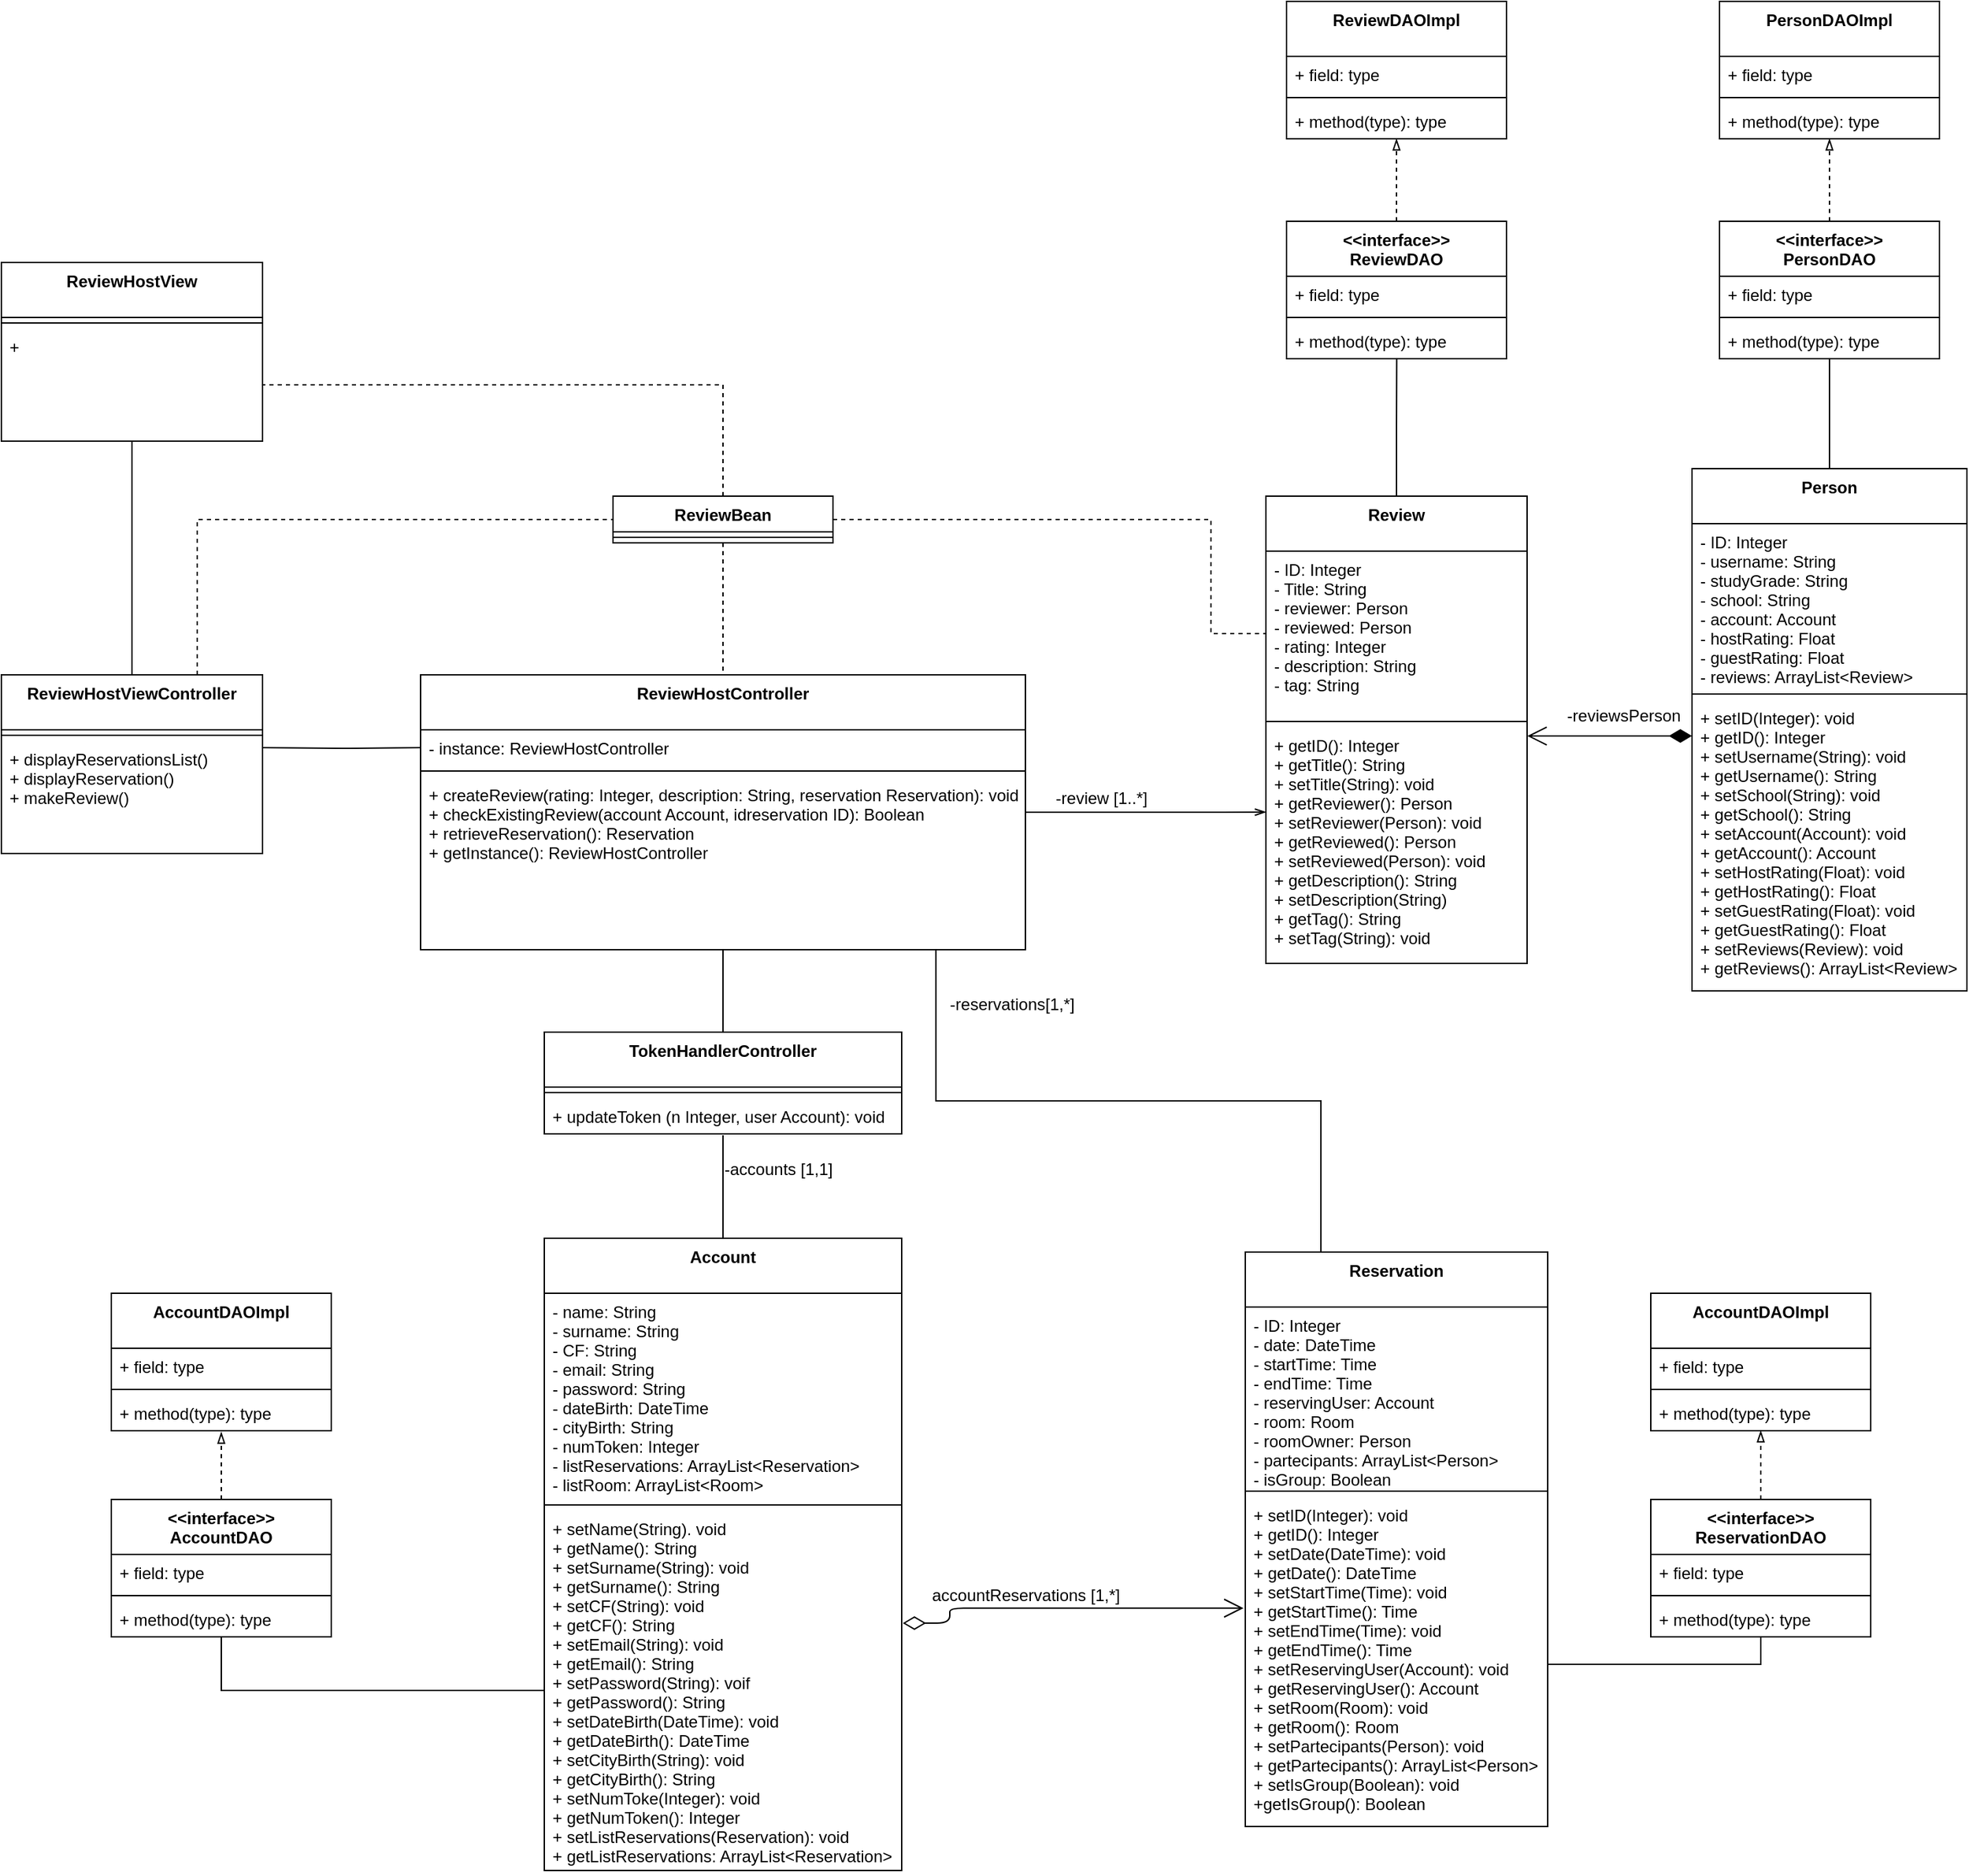 <mxfile version="14.1.3" type="github">
  <diagram id="w0jWqpOduRP_DTYvotxJ" name="Page-1">
    <mxGraphModel dx="1422" dy="1589" grid="1" gridSize="10" guides="1" tooltips="1" connect="1" arrows="1" fold="1" page="1" pageScale="1" pageWidth="1169" pageHeight="827" math="0" shadow="0">
      <root>
        <mxCell id="0" />
        <mxCell id="1" parent="0" />
        <mxCell id="_ANVthijb6fyCb5TBOQM-40" style="edgeStyle=orthogonalEdgeStyle;rounded=0;orthogonalLoop=1;jettySize=auto;html=1;entryX=0;entryY=0.36;entryDx=0;entryDy=0;entryPerimeter=0;endArrow=openThin;endFill=0;" parent="1" source="_ANVthijb6fyCb5TBOQM-1" target="_ANVthijb6fyCb5TBOQM-20" edge="1">
          <mxGeometry relative="1" as="geometry" />
        </mxCell>
        <mxCell id="_ANVthijb6fyCb5TBOQM-1" value="ReviewHostController" style="swimlane;fontStyle=1;align=center;verticalAlign=top;childLayout=stackLayout;horizontal=1;startSize=40;horizontalStack=0;resizeParent=1;resizeParentMax=0;resizeLast=0;collapsible=1;marginBottom=0;" parent="1" vertex="1">
          <mxGeometry x="755" y="-190" width="440" height="200" as="geometry">
            <mxRectangle x="490" y="250" width="160" height="40" as="alternateBounds" />
          </mxGeometry>
        </mxCell>
        <mxCell id="_ANVthijb6fyCb5TBOQM-2" value="- instance: ReviewHostController" style="text;strokeColor=none;fillColor=none;align=left;verticalAlign=top;spacingLeft=4;spacingRight=4;overflow=hidden;rotatable=0;points=[[0,0.5],[1,0.5]];portConstraint=eastwest;" parent="_ANVthijb6fyCb5TBOQM-1" vertex="1">
          <mxGeometry y="40" width="440" height="26" as="geometry" />
        </mxCell>
        <mxCell id="_ANVthijb6fyCb5TBOQM-3" value="" style="line;strokeWidth=1;fillColor=none;align=left;verticalAlign=middle;spacingTop=-1;spacingLeft=3;spacingRight=3;rotatable=0;labelPosition=right;points=[];portConstraint=eastwest;" parent="_ANVthijb6fyCb5TBOQM-1" vertex="1">
          <mxGeometry y="66" width="440" height="8" as="geometry" />
        </mxCell>
        <mxCell id="_ANVthijb6fyCb5TBOQM-4" value="+ createReview(rating: Integer, description: String, reservation Reservation): void&#xa;+ checkExistingReview(account Account, idreservation ID): Boolean&#xa;+ retrieveReservation(): Reservation&#xa;+ getInstance(): ReviewHostController" style="text;strokeColor=none;fillColor=none;align=left;verticalAlign=top;spacingLeft=4;spacingRight=4;overflow=hidden;rotatable=0;points=[[0,0.5],[1,0.5]];portConstraint=eastwest;" parent="_ANVthijb6fyCb5TBOQM-1" vertex="1">
          <mxGeometry y="74" width="440" height="126" as="geometry" />
        </mxCell>
        <mxCell id="s_rBKiH7ntkBGgYZegSy-26" style="edgeStyle=orthogonalEdgeStyle;rounded=0;orthogonalLoop=1;jettySize=auto;html=1;entryX=0;entryY=0.5;entryDx=0;entryDy=0;dashed=1;endArrow=none;endFill=0;exitX=0.75;exitY=0;exitDx=0;exitDy=0;" parent="1" source="_ANVthijb6fyCb5TBOQM-5" target="_ANVthijb6fyCb5TBOQM-21" edge="1">
          <mxGeometry relative="1" as="geometry" />
        </mxCell>
        <mxCell id="_ANVthijb6fyCb5TBOQM-5" value="ReviewHostViewController" style="swimlane;fontStyle=1;align=center;verticalAlign=top;childLayout=stackLayout;horizontal=1;startSize=40;horizontalStack=0;resizeParent=1;resizeParentMax=0;resizeLast=0;collapsible=1;marginBottom=0;" parent="1" vertex="1">
          <mxGeometry x="450" y="-190" width="190" height="130" as="geometry">
            <mxRectangle x="490" y="250" width="160" height="40" as="alternateBounds" />
          </mxGeometry>
        </mxCell>
        <mxCell id="_ANVthijb6fyCb5TBOQM-7" value="" style="line;strokeWidth=1;fillColor=none;align=left;verticalAlign=middle;spacingTop=-1;spacingLeft=3;spacingRight=3;rotatable=0;labelPosition=right;points=[];portConstraint=eastwest;" parent="_ANVthijb6fyCb5TBOQM-5" vertex="1">
          <mxGeometry y="40" width="190" height="8" as="geometry" />
        </mxCell>
        <mxCell id="_ANVthijb6fyCb5TBOQM-8" value="+ displayReservationsList()&#xa;+ displayReservation()&#xa;+ makeReview()&#xa;" style="text;strokeColor=none;fillColor=none;align=left;verticalAlign=top;spacingLeft=4;spacingRight=4;overflow=hidden;rotatable=0;points=[[0,0.5],[1,0.5]];portConstraint=eastwest;" parent="_ANVthijb6fyCb5TBOQM-5" vertex="1">
          <mxGeometry y="48" width="190" height="82" as="geometry" />
        </mxCell>
        <mxCell id="s_rBKiH7ntkBGgYZegSy-31" style="edgeStyle=orthogonalEdgeStyle;rounded=0;orthogonalLoop=1;jettySize=auto;html=1;entryX=0.5;entryY=1.004;entryDx=0;entryDy=0;entryPerimeter=0;endArrow=none;endFill=0;" parent="1" source="_ANVthijb6fyCb5TBOQM-9" target="_ANVthijb6fyCb5TBOQM-4" edge="1">
          <mxGeometry relative="1" as="geometry" />
        </mxCell>
        <mxCell id="_ANVthijb6fyCb5TBOQM-9" value="TokenHandlerController" style="swimlane;fontStyle=1;align=center;verticalAlign=top;childLayout=stackLayout;horizontal=1;startSize=40;horizontalStack=0;resizeParent=1;resizeParentMax=0;resizeLast=0;collapsible=1;marginBottom=0;" parent="1" vertex="1">
          <mxGeometry x="845" y="70" width="260" height="74" as="geometry">
            <mxRectangle x="490" y="250" width="160" height="40" as="alternateBounds" />
          </mxGeometry>
        </mxCell>
        <mxCell id="_ANVthijb6fyCb5TBOQM-11" value="" style="line;strokeWidth=1;fillColor=none;align=left;verticalAlign=middle;spacingTop=-1;spacingLeft=3;spacingRight=3;rotatable=0;labelPosition=right;points=[];portConstraint=eastwest;" parent="_ANVthijb6fyCb5TBOQM-9" vertex="1">
          <mxGeometry y="40" width="260" height="8" as="geometry" />
        </mxCell>
        <mxCell id="_ANVthijb6fyCb5TBOQM-12" value="+ updateToken (n Integer, user Account): void&#xa;" style="text;strokeColor=none;fillColor=none;align=left;verticalAlign=top;spacingLeft=4;spacingRight=4;overflow=hidden;rotatable=0;points=[[0,0.5],[1,0.5]];portConstraint=eastwest;" parent="_ANVthijb6fyCb5TBOQM-9" vertex="1">
          <mxGeometry y="48" width="260" height="26" as="geometry" />
        </mxCell>
        <mxCell id="s_rBKiH7ntkBGgYZegSy-29" style="edgeStyle=orthogonalEdgeStyle;rounded=0;orthogonalLoop=1;jettySize=auto;html=1;entryX=0.5;entryY=1.038;entryDx=0;entryDy=0;entryPerimeter=0;endArrow=none;endFill=0;" parent="1" source="_ANVthijb6fyCb5TBOQM-13" target="_ANVthijb6fyCb5TBOQM-12" edge="1">
          <mxGeometry relative="1" as="geometry" />
        </mxCell>
        <mxCell id="_ANVthijb6fyCb5TBOQM-13" value="Account" style="swimlane;fontStyle=1;align=center;verticalAlign=top;childLayout=stackLayout;horizontal=1;startSize=40;horizontalStack=0;resizeParent=1;resizeParentMax=0;resizeLast=0;collapsible=1;marginBottom=0;" parent="1" vertex="1">
          <mxGeometry x="845" y="220" width="260" height="460" as="geometry" />
        </mxCell>
        <mxCell id="_ANVthijb6fyCb5TBOQM-14" value="- name: String&#xa;- surname: String&#xa;- CF: String&#xa;- email: String&#xa;- password: String&#xa;- dateBirth: DateTime&#xa;- cityBirth: String&#xa;- numToken: Integer&#xa;- listReservations: ArrayList&lt;Reservation&gt;&#xa;- listRoom: ArrayList&lt;Room&gt;" style="text;strokeColor=none;fillColor=none;align=left;verticalAlign=top;spacingLeft=4;spacingRight=4;overflow=hidden;rotatable=0;points=[[0,0.5],[1,0.5]];portConstraint=eastwest;" parent="_ANVthijb6fyCb5TBOQM-13" vertex="1">
          <mxGeometry y="40" width="260" height="150" as="geometry" />
        </mxCell>
        <mxCell id="_ANVthijb6fyCb5TBOQM-15" value="" style="line;strokeWidth=1;fillColor=none;align=left;verticalAlign=middle;spacingTop=-1;spacingLeft=3;spacingRight=3;rotatable=0;labelPosition=right;points=[];portConstraint=eastwest;" parent="_ANVthijb6fyCb5TBOQM-13" vertex="1">
          <mxGeometry y="190" width="260" height="8" as="geometry" />
        </mxCell>
        <mxCell id="_ANVthijb6fyCb5TBOQM-16" value="+ setName(String). void&#xa;+ getName(): String&#xa;+ setSurname(String): void&#xa;+ getSurname(): String&#xa;+ setCF(String): void&#xa;+ getCF(): String&#xa;+ setEmail(String): void&#xa;+ getEmail(): String&#xa;+ setPassword(String): voif&#xa;+ getPassword(): String&#xa;+ setDateBirth(DateTime): void&#xa;+ getDateBirth(): DateTime&#xa;+ setCityBirth(String): void&#xa;+ getCityBirth(): String&#xa;+ setNumToke(Integer): void&#xa;+ getNumToken(): Integer&#xa;+ setListReservations(Reservation): void&#xa;+ getListReservations: ArrayList&lt;Reservation&gt;&#xa;&#xa;" style="text;strokeColor=none;fillColor=none;align=left;verticalAlign=top;spacingLeft=4;spacingRight=4;overflow=hidden;rotatable=0;points=[[0,0.5],[1,0.5]];portConstraint=eastwest;" parent="_ANVthijb6fyCb5TBOQM-13" vertex="1">
          <mxGeometry y="198" width="260" height="262" as="geometry" />
        </mxCell>
        <mxCell id="_ANVthijb6fyCb5TBOQM-36" style="edgeStyle=orthogonalEdgeStyle;rounded=0;orthogonalLoop=1;jettySize=auto;html=1;entryX=0.501;entryY=1;entryDx=0;entryDy=0;entryPerimeter=0;endArrow=none;endFill=0;exitX=0.5;exitY=0;exitDx=0;exitDy=0;" parent="1" source="_ANVthijb6fyCb5TBOQM-17" target="_ANVthijb6fyCb5TBOQM-31" edge="1">
          <mxGeometry relative="1" as="geometry" />
        </mxCell>
        <mxCell id="_ANVthijb6fyCb5TBOQM-17" value="Review" style="swimlane;fontStyle=1;align=center;verticalAlign=top;childLayout=stackLayout;horizontal=1;startSize=40;horizontalStack=0;resizeParent=1;resizeParentMax=0;resizeLast=0;collapsible=1;marginBottom=0;" parent="1" vertex="1">
          <mxGeometry x="1370" y="-320" width="190" height="340" as="geometry" />
        </mxCell>
        <mxCell id="_ANVthijb6fyCb5TBOQM-18" value="- ID: Integer&#xa;- Title: String&#xa;- reviewer: Person&#xa;- reviewed: Person&#xa;- rating: Integer&#xa;- description: String&#xa;- tag: String" style="text;strokeColor=none;fillColor=none;align=left;verticalAlign=top;spacingLeft=4;spacingRight=4;overflow=hidden;rotatable=0;points=[[0,0.5],[1,0.5]];portConstraint=eastwest;" parent="_ANVthijb6fyCb5TBOQM-17" vertex="1">
          <mxGeometry y="40" width="190" height="120" as="geometry" />
        </mxCell>
        <mxCell id="_ANVthijb6fyCb5TBOQM-19" value="" style="line;strokeWidth=1;fillColor=none;align=left;verticalAlign=middle;spacingTop=-1;spacingLeft=3;spacingRight=3;rotatable=0;labelPosition=right;points=[];portConstraint=eastwest;" parent="_ANVthijb6fyCb5TBOQM-17" vertex="1">
          <mxGeometry y="160" width="190" height="8" as="geometry" />
        </mxCell>
        <mxCell id="_ANVthijb6fyCb5TBOQM-20" value="+ getID(): Integer&#xa;+ getTitle(): String&#xa;+ setTitle(String): void&#xa;+ getReviewer(): Person&#xa;+ setReviewer(Person): void&#xa;+ getReviewed(): Person&#xa;+ setReviewed(Person): void&#xa;+ getDescription(): String&#xa;+ setDescription(String)&#xa;+ getTag(): String&#xa;+ setTag(String): void" style="text;strokeColor=none;fillColor=none;align=left;verticalAlign=top;spacingLeft=4;spacingRight=4;overflow=hidden;rotatable=0;points=[[0,0.5],[1,0.5]];portConstraint=eastwest;" parent="_ANVthijb6fyCb5TBOQM-17" vertex="1">
          <mxGeometry y="168" width="190" height="172" as="geometry" />
        </mxCell>
        <mxCell id="s_rBKiH7ntkBGgYZegSy-27" style="edgeStyle=orthogonalEdgeStyle;rounded=0;orthogonalLoop=1;jettySize=auto;html=1;entryX=0;entryY=0.5;entryDx=0;entryDy=0;dashed=1;endArrow=none;endFill=0;" parent="1" source="_ANVthijb6fyCb5TBOQM-21" target="_ANVthijb6fyCb5TBOQM-18" edge="1">
          <mxGeometry relative="1" as="geometry">
            <Array as="points">
              <mxPoint x="1330" y="-303" />
              <mxPoint x="1330" y="-220" />
            </Array>
          </mxGeometry>
        </mxCell>
        <mxCell id="DqvqKiWTQ68WOR9qXDBT-9" style="edgeStyle=orthogonalEdgeStyle;rounded=0;orthogonalLoop=1;jettySize=auto;html=1;endArrow=none;endFill=0;dashed=1;" parent="1" source="_ANVthijb6fyCb5TBOQM-21" target="DqvqKiWTQ68WOR9qXDBT-7" edge="1">
          <mxGeometry relative="1" as="geometry" />
        </mxCell>
        <mxCell id="DqvqKiWTQ68WOR9qXDBT-10" style="edgeStyle=orthogonalEdgeStyle;rounded=0;orthogonalLoop=1;jettySize=auto;html=1;exitX=0.5;exitY=1;exitDx=0;exitDy=0;entryX=0.5;entryY=0;entryDx=0;entryDy=0;dashed=1;endArrow=none;endFill=0;" parent="1" source="_ANVthijb6fyCb5TBOQM-21" target="_ANVthijb6fyCb5TBOQM-1" edge="1">
          <mxGeometry relative="1" as="geometry" />
        </mxCell>
        <mxCell id="_ANVthijb6fyCb5TBOQM-21" value="ReviewBean" style="swimlane;fontStyle=1;align=center;verticalAlign=top;childLayout=stackLayout;horizontal=1;startSize=26;horizontalStack=0;resizeParent=1;resizeParentMax=0;resizeLast=0;collapsible=1;marginBottom=0;" parent="1" vertex="1">
          <mxGeometry x="895" y="-320" width="160" height="34" as="geometry" />
        </mxCell>
        <mxCell id="_ANVthijb6fyCb5TBOQM-22" value="" style="line;strokeWidth=1;fillColor=none;align=left;verticalAlign=middle;spacingTop=-1;spacingLeft=3;spacingRight=3;rotatable=0;labelPosition=right;points=[];portConstraint=eastwest;" parent="_ANVthijb6fyCb5TBOQM-21" vertex="1">
          <mxGeometry y="26" width="160" height="8" as="geometry" />
        </mxCell>
        <mxCell id="_ANVthijb6fyCb5TBOQM-28" value="&lt;&lt;interface&gt;&gt;&#xa;ReviewDAO" style="swimlane;fontStyle=1;align=center;verticalAlign=top;childLayout=stackLayout;horizontal=1;startSize=40;horizontalStack=0;resizeParent=1;resizeParentMax=0;resizeLast=0;collapsible=1;marginBottom=0;" parent="1" vertex="1">
          <mxGeometry x="1385" y="-520" width="160" height="100" as="geometry">
            <mxRectangle x="490" y="250" width="160" height="40" as="alternateBounds" />
          </mxGeometry>
        </mxCell>
        <mxCell id="_ANVthijb6fyCb5TBOQM-29" value="+ field: type" style="text;strokeColor=none;fillColor=none;align=left;verticalAlign=top;spacingLeft=4;spacingRight=4;overflow=hidden;rotatable=0;points=[[0,0.5],[1,0.5]];portConstraint=eastwest;" parent="_ANVthijb6fyCb5TBOQM-28" vertex="1">
          <mxGeometry y="40" width="160" height="26" as="geometry" />
        </mxCell>
        <mxCell id="_ANVthijb6fyCb5TBOQM-30" value="" style="line;strokeWidth=1;fillColor=none;align=left;verticalAlign=middle;spacingTop=-1;spacingLeft=3;spacingRight=3;rotatable=0;labelPosition=right;points=[];portConstraint=eastwest;" parent="_ANVthijb6fyCb5TBOQM-28" vertex="1">
          <mxGeometry y="66" width="160" height="8" as="geometry" />
        </mxCell>
        <mxCell id="_ANVthijb6fyCb5TBOQM-31" value="+ method(type): type" style="text;strokeColor=none;fillColor=none;align=left;verticalAlign=top;spacingLeft=4;spacingRight=4;overflow=hidden;rotatable=0;points=[[0,0.5],[1,0.5]];portConstraint=eastwest;" parent="_ANVthijb6fyCb5TBOQM-28" vertex="1">
          <mxGeometry y="74" width="160" height="26" as="geometry" />
        </mxCell>
        <mxCell id="_ANVthijb6fyCb5TBOQM-39" style="edgeStyle=orthogonalEdgeStyle;rounded=0;orthogonalLoop=1;jettySize=auto;html=1;endArrow=blockThin;endFill=0;dashed=1;exitX=0.5;exitY=0;exitDx=0;exitDy=0;" parent="1" source="_ANVthijb6fyCb5TBOQM-28" target="_ANVthijb6fyCb5TBOQM-32" edge="1">
          <mxGeometry relative="1" as="geometry" />
        </mxCell>
        <mxCell id="_ANVthijb6fyCb5TBOQM-32" value="ReviewDAOImpl" style="swimlane;fontStyle=1;align=center;verticalAlign=top;childLayout=stackLayout;horizontal=1;startSize=40;horizontalStack=0;resizeParent=1;resizeParentMax=0;resizeLast=0;collapsible=1;marginBottom=0;" parent="1" vertex="1">
          <mxGeometry x="1385" y="-680" width="160" height="100" as="geometry">
            <mxRectangle x="490" y="250" width="160" height="40" as="alternateBounds" />
          </mxGeometry>
        </mxCell>
        <mxCell id="_ANVthijb6fyCb5TBOQM-33" value="+ field: type" style="text;strokeColor=none;fillColor=none;align=left;verticalAlign=top;spacingLeft=4;spacingRight=4;overflow=hidden;rotatable=0;points=[[0,0.5],[1,0.5]];portConstraint=eastwest;" parent="_ANVthijb6fyCb5TBOQM-32" vertex="1">
          <mxGeometry y="40" width="160" height="26" as="geometry" />
        </mxCell>
        <mxCell id="_ANVthijb6fyCb5TBOQM-34" value="" style="line;strokeWidth=1;fillColor=none;align=left;verticalAlign=middle;spacingTop=-1;spacingLeft=3;spacingRight=3;rotatable=0;labelPosition=right;points=[];portConstraint=eastwest;" parent="_ANVthijb6fyCb5TBOQM-32" vertex="1">
          <mxGeometry y="66" width="160" height="8" as="geometry" />
        </mxCell>
        <mxCell id="_ANVthijb6fyCb5TBOQM-35" value="+ method(type): type" style="text;strokeColor=none;fillColor=none;align=left;verticalAlign=top;spacingLeft=4;spacingRight=4;overflow=hidden;rotatable=0;points=[[0,0.5],[1,0.5]];portConstraint=eastwest;" parent="_ANVthijb6fyCb5TBOQM-32" vertex="1">
          <mxGeometry y="74" width="160" height="26" as="geometry" />
        </mxCell>
        <mxCell id="_ANVthijb6fyCb5TBOQM-41" value="-review [1..*]" style="text;html=1;align=center;verticalAlign=middle;resizable=0;points=[];autosize=1;" parent="1" vertex="1">
          <mxGeometry x="1210" y="-110" width="80" height="20" as="geometry" />
        </mxCell>
        <mxCell id="_ANVthijb6fyCb5TBOQM-46" style="edgeStyle=orthogonalEdgeStyle;rounded=0;orthogonalLoop=1;jettySize=auto;html=1;entryX=0;entryY=0.5;entryDx=0;entryDy=0;endArrow=none;endFill=0;" parent="1" target="_ANVthijb6fyCb5TBOQM-2" edge="1">
          <mxGeometry relative="1" as="geometry">
            <mxPoint x="640" y="-137" as="sourcePoint" />
          </mxGeometry>
        </mxCell>
        <mxCell id="_ANVthijb6fyCb5TBOQM-47" value="Person" style="swimlane;fontStyle=1;align=center;verticalAlign=top;childLayout=stackLayout;horizontal=1;startSize=40;horizontalStack=0;resizeParent=1;resizeParentMax=0;resizeLast=0;collapsible=1;marginBottom=0;" parent="1" vertex="1">
          <mxGeometry x="1680" y="-340" width="200" height="380" as="geometry" />
        </mxCell>
        <mxCell id="_ANVthijb6fyCb5TBOQM-48" value="- ID: Integer&#xa;- username: String&#xa;- studyGrade: String&#xa;- school: String&#xa;- account: Account&#xa;- hostRating: Float&#xa;- guestRating: Float&#xa;- reviews: ArrayList&lt;Review&gt;" style="text;strokeColor=none;fillColor=none;align=left;verticalAlign=top;spacingLeft=4;spacingRight=4;overflow=hidden;rotatable=0;points=[[0,0.5],[1,0.5]];portConstraint=eastwest;" parent="_ANVthijb6fyCb5TBOQM-47" vertex="1">
          <mxGeometry y="40" width="200" height="120" as="geometry" />
        </mxCell>
        <mxCell id="_ANVthijb6fyCb5TBOQM-49" value="" style="line;strokeWidth=1;fillColor=none;align=left;verticalAlign=middle;spacingTop=-1;spacingLeft=3;spacingRight=3;rotatable=0;labelPosition=right;points=[];portConstraint=eastwest;" parent="_ANVthijb6fyCb5TBOQM-47" vertex="1">
          <mxGeometry y="160" width="200" height="8" as="geometry" />
        </mxCell>
        <mxCell id="_ANVthijb6fyCb5TBOQM-50" value="+ setID(Integer): void&#xa;+ getID(): Integer&#xa;+ setUsername(String): void&#xa;+ getUsername(): String&#xa;+ setSchool(String): void&#xa;+ getSchool(): String&#xa;+ setAccount(Account): void&#xa;+ getAccount(): Account&#xa;+ setHostRating(Float): void&#xa;+ getHostRating(): Float&#xa;+ setGuestRating(Float): void&#xa;+ getGuestRating(): Float&#xa;+ setReviews(Review): void&#xa;+ getReviews(): ArrayList&lt;Review&gt;" style="text;strokeColor=none;fillColor=none;align=left;verticalAlign=top;spacingLeft=4;spacingRight=4;overflow=hidden;rotatable=0;points=[[0,0.5],[1,0.5]];portConstraint=eastwest;" parent="_ANVthijb6fyCb5TBOQM-47" vertex="1">
          <mxGeometry y="168" width="200" height="212" as="geometry" />
        </mxCell>
        <mxCell id="_ANVthijb6fyCb5TBOQM-56" style="edgeStyle=orthogonalEdgeStyle;rounded=0;orthogonalLoop=1;jettySize=auto;html=1;entryX=0.5;entryY=0;entryDx=0;entryDy=0;endArrow=none;endFill=0;exitX=0.5;exitY=1.02;exitDx=0;exitDy=0;exitPerimeter=0;" parent="1" source="_ANVthijb6fyCb5TBOQM-55" target="_ANVthijb6fyCb5TBOQM-47" edge="1">
          <mxGeometry relative="1" as="geometry" />
        </mxCell>
        <mxCell id="_ANVthijb6fyCb5TBOQM-52" value="&lt;&lt;interface&gt;&gt;&#xa;PersonDAO" style="swimlane;fontStyle=1;align=center;verticalAlign=top;childLayout=stackLayout;horizontal=1;startSize=40;horizontalStack=0;resizeParent=1;resizeParentMax=0;resizeLast=0;collapsible=1;marginBottom=0;" parent="1" vertex="1">
          <mxGeometry x="1700" y="-520" width="160" height="100" as="geometry">
            <mxRectangle x="490" y="250" width="160" height="40" as="alternateBounds" />
          </mxGeometry>
        </mxCell>
        <mxCell id="_ANVthijb6fyCb5TBOQM-53" value="+ field: type" style="text;strokeColor=none;fillColor=none;align=left;verticalAlign=top;spacingLeft=4;spacingRight=4;overflow=hidden;rotatable=0;points=[[0,0.5],[1,0.5]];portConstraint=eastwest;" parent="_ANVthijb6fyCb5TBOQM-52" vertex="1">
          <mxGeometry y="40" width="160" height="26" as="geometry" />
        </mxCell>
        <mxCell id="_ANVthijb6fyCb5TBOQM-54" value="" style="line;strokeWidth=1;fillColor=none;align=left;verticalAlign=middle;spacingTop=-1;spacingLeft=3;spacingRight=3;rotatable=0;labelPosition=right;points=[];portConstraint=eastwest;" parent="_ANVthijb6fyCb5TBOQM-52" vertex="1">
          <mxGeometry y="66" width="160" height="8" as="geometry" />
        </mxCell>
        <mxCell id="_ANVthijb6fyCb5TBOQM-55" value="+ method(type): type" style="text;strokeColor=none;fillColor=none;align=left;verticalAlign=top;spacingLeft=4;spacingRight=4;overflow=hidden;rotatable=0;points=[[0,0.5],[1,0.5]];portConstraint=eastwest;" parent="_ANVthijb6fyCb5TBOQM-52" vertex="1">
          <mxGeometry y="74" width="160" height="26" as="geometry" />
        </mxCell>
        <mxCell id="_ANVthijb6fyCb5TBOQM-57" value="PersonDAOImpl" style="swimlane;fontStyle=1;align=center;verticalAlign=top;childLayout=stackLayout;horizontal=1;startSize=40;horizontalStack=0;resizeParent=1;resizeParentMax=0;resizeLast=0;collapsible=1;marginBottom=0;" parent="1" vertex="1">
          <mxGeometry x="1700" y="-680" width="160" height="100" as="geometry">
            <mxRectangle x="490" y="250" width="160" height="40" as="alternateBounds" />
          </mxGeometry>
        </mxCell>
        <mxCell id="_ANVthijb6fyCb5TBOQM-58" value="+ field: type" style="text;strokeColor=none;fillColor=none;align=left;verticalAlign=top;spacingLeft=4;spacingRight=4;overflow=hidden;rotatable=0;points=[[0,0.5],[1,0.5]];portConstraint=eastwest;" parent="_ANVthijb6fyCb5TBOQM-57" vertex="1">
          <mxGeometry y="40" width="160" height="26" as="geometry" />
        </mxCell>
        <mxCell id="_ANVthijb6fyCb5TBOQM-59" value="" style="line;strokeWidth=1;fillColor=none;align=left;verticalAlign=middle;spacingTop=-1;spacingLeft=3;spacingRight=3;rotatable=0;labelPosition=right;points=[];portConstraint=eastwest;" parent="_ANVthijb6fyCb5TBOQM-57" vertex="1">
          <mxGeometry y="66" width="160" height="8" as="geometry" />
        </mxCell>
        <mxCell id="_ANVthijb6fyCb5TBOQM-60" value="+ method(type): type" style="text;strokeColor=none;fillColor=none;align=left;verticalAlign=top;spacingLeft=4;spacingRight=4;overflow=hidden;rotatable=0;points=[[0,0.5],[1,0.5]];portConstraint=eastwest;" parent="_ANVthijb6fyCb5TBOQM-57" vertex="1">
          <mxGeometry y="74" width="160" height="26" as="geometry" />
        </mxCell>
        <mxCell id="_ANVthijb6fyCb5TBOQM-62" style="edgeStyle=orthogonalEdgeStyle;rounded=0;orthogonalLoop=1;jettySize=auto;html=1;endArrow=blockThin;endFill=0;dashed=1;exitX=0.5;exitY=0;exitDx=0;exitDy=0;entryX=0.5;entryY=0.998;entryDx=0;entryDy=0;entryPerimeter=0;" parent="1" source="_ANVthijb6fyCb5TBOQM-52" target="_ANVthijb6fyCb5TBOQM-60" edge="1">
          <mxGeometry relative="1" as="geometry">
            <mxPoint x="1370" y="-840" as="sourcePoint" />
            <mxPoint x="1370" y="-960" as="targetPoint" />
          </mxGeometry>
        </mxCell>
        <mxCell id="_ANVthijb6fyCb5TBOQM-64" value="-reviewsPerson" style="text;html=1;align=center;verticalAlign=middle;resizable=0;points=[];autosize=1;" parent="1" vertex="1">
          <mxGeometry x="1580" y="-170" width="100" height="20" as="geometry" />
        </mxCell>
        <mxCell id="s_rBKiH7ntkBGgYZegSy-1" value="&lt;&lt;interface&gt;&gt;&#xa;AccountDAO" style="swimlane;fontStyle=1;align=center;verticalAlign=top;childLayout=stackLayout;horizontal=1;startSize=40;horizontalStack=0;resizeParent=1;resizeParentMax=0;resizeLast=0;collapsible=1;marginBottom=0;" parent="1" vertex="1">
          <mxGeometry x="530" y="410" width="160" height="100" as="geometry">
            <mxRectangle x="490" y="250" width="160" height="40" as="alternateBounds" />
          </mxGeometry>
        </mxCell>
        <mxCell id="s_rBKiH7ntkBGgYZegSy-2" value="+ field: type" style="text;strokeColor=none;fillColor=none;align=left;verticalAlign=top;spacingLeft=4;spacingRight=4;overflow=hidden;rotatable=0;points=[[0,0.5],[1,0.5]];portConstraint=eastwest;" parent="s_rBKiH7ntkBGgYZegSy-1" vertex="1">
          <mxGeometry y="40" width="160" height="26" as="geometry" />
        </mxCell>
        <mxCell id="s_rBKiH7ntkBGgYZegSy-3" value="" style="line;strokeWidth=1;fillColor=none;align=left;verticalAlign=middle;spacingTop=-1;spacingLeft=3;spacingRight=3;rotatable=0;labelPosition=right;points=[];portConstraint=eastwest;" parent="s_rBKiH7ntkBGgYZegSy-1" vertex="1">
          <mxGeometry y="66" width="160" height="8" as="geometry" />
        </mxCell>
        <mxCell id="s_rBKiH7ntkBGgYZegSy-4" value="+ method(type): type" style="text;strokeColor=none;fillColor=none;align=left;verticalAlign=top;spacingLeft=4;spacingRight=4;overflow=hidden;rotatable=0;points=[[0,0.5],[1,0.5]];portConstraint=eastwest;" parent="s_rBKiH7ntkBGgYZegSy-1" vertex="1">
          <mxGeometry y="74" width="160" height="26" as="geometry" />
        </mxCell>
        <mxCell id="s_rBKiH7ntkBGgYZegSy-5" value="AccountDAOImpl" style="swimlane;fontStyle=1;align=center;verticalAlign=top;childLayout=stackLayout;horizontal=1;startSize=40;horizontalStack=0;resizeParent=1;resizeParentMax=0;resizeLast=0;collapsible=1;marginBottom=0;" parent="1" vertex="1">
          <mxGeometry x="530" y="260" width="160" height="100" as="geometry">
            <mxRectangle x="490" y="250" width="160" height="40" as="alternateBounds" />
          </mxGeometry>
        </mxCell>
        <mxCell id="s_rBKiH7ntkBGgYZegSy-6" value="+ field: type" style="text;strokeColor=none;fillColor=none;align=left;verticalAlign=top;spacingLeft=4;spacingRight=4;overflow=hidden;rotatable=0;points=[[0,0.5],[1,0.5]];portConstraint=eastwest;" parent="s_rBKiH7ntkBGgYZegSy-5" vertex="1">
          <mxGeometry y="40" width="160" height="26" as="geometry" />
        </mxCell>
        <mxCell id="s_rBKiH7ntkBGgYZegSy-7" value="" style="line;strokeWidth=1;fillColor=none;align=left;verticalAlign=middle;spacingTop=-1;spacingLeft=3;spacingRight=3;rotatable=0;labelPosition=right;points=[];portConstraint=eastwest;" parent="s_rBKiH7ntkBGgYZegSy-5" vertex="1">
          <mxGeometry y="66" width="160" height="8" as="geometry" />
        </mxCell>
        <mxCell id="s_rBKiH7ntkBGgYZegSy-8" value="+ method(type): type" style="text;strokeColor=none;fillColor=none;align=left;verticalAlign=top;spacingLeft=4;spacingRight=4;overflow=hidden;rotatable=0;points=[[0,0.5],[1,0.5]];portConstraint=eastwest;" parent="s_rBKiH7ntkBGgYZegSy-5" vertex="1">
          <mxGeometry y="74" width="160" height="26" as="geometry" />
        </mxCell>
        <mxCell id="s_rBKiH7ntkBGgYZegSy-9" style="edgeStyle=orthogonalEdgeStyle;rounded=0;orthogonalLoop=1;jettySize=auto;html=1;endArrow=blockThin;endFill=0;dashed=1;exitX=0.5;exitY=0;exitDx=0;exitDy=0;entryX=0.5;entryY=1.038;entryDx=0;entryDy=0;entryPerimeter=0;" parent="1" source="s_rBKiH7ntkBGgYZegSy-1" target="s_rBKiH7ntkBGgYZegSy-8" edge="1">
          <mxGeometry relative="1" as="geometry">
            <mxPoint x="1020" y="447.05" as="sourcePoint" />
            <mxPoint x="1020" y="336.998" as="targetPoint" />
          </mxGeometry>
        </mxCell>
        <mxCell id="s_rBKiH7ntkBGgYZegSy-10" style="edgeStyle=orthogonalEdgeStyle;rounded=0;orthogonalLoop=1;jettySize=auto;html=1;entryX=0.5;entryY=1;entryDx=0;entryDy=0;entryPerimeter=0;endArrow=none;endFill=0;" parent="1" source="_ANVthijb6fyCb5TBOQM-16" target="s_rBKiH7ntkBGgYZegSy-4" edge="1">
          <mxGeometry relative="1" as="geometry">
            <mxPoint x="1170" y="586" as="targetPoint" />
          </mxGeometry>
        </mxCell>
        <mxCell id="s_rBKiH7ntkBGgYZegSy-13" value="-accounts [1,1]" style="text;html=1;align=center;verticalAlign=middle;resizable=0;points=[];autosize=1;" parent="1" vertex="1">
          <mxGeometry x="970" y="160" width="90" height="20" as="geometry" />
        </mxCell>
        <mxCell id="s_rBKiH7ntkBGgYZegSy-14" value="" style="endArrow=open;html=1;endSize=12;startArrow=diamondThin;startSize=14;startFill=1;edgeStyle=orthogonalEdgeStyle;align=left;verticalAlign=bottom;entryX=1.001;entryY=0.038;entryDx=0;entryDy=0;entryPerimeter=0;exitX=0;exitY=0.125;exitDx=0;exitDy=0;exitPerimeter=0;" parent="1" source="_ANVthijb6fyCb5TBOQM-50" target="_ANVthijb6fyCb5TBOQM-20" edge="1">
          <mxGeometry x="-1" y="3" relative="1" as="geometry">
            <mxPoint x="1140" y="-465" as="sourcePoint" />
            <mxPoint x="1080" y="-360" as="targetPoint" />
          </mxGeometry>
        </mxCell>
        <mxCell id="s_rBKiH7ntkBGgYZegSy-15" value="Reservation" style="swimlane;fontStyle=1;align=center;verticalAlign=top;childLayout=stackLayout;horizontal=1;startSize=40;horizontalStack=0;resizeParent=1;resizeParentMax=0;resizeLast=0;collapsible=1;marginBottom=0;" parent="1" vertex="1">
          <mxGeometry x="1355" y="230" width="220" height="418" as="geometry" />
        </mxCell>
        <mxCell id="s_rBKiH7ntkBGgYZegSy-16" value="- ID: Integer&#xa;- date: DateTime&#xa;- startTime: Time&#xa;- endTime: Time&#xa;- reservingUser: Account&#xa;- room: Room&#xa;- roomOwner: Person&#xa;- partecipants: ArrayList&lt;Person&gt;&#xa;- isGroup: Boolean" style="text;strokeColor=none;fillColor=none;align=left;verticalAlign=top;spacingLeft=4;spacingRight=4;overflow=hidden;rotatable=0;points=[[0,0.5],[1,0.5]];portConstraint=eastwest;" parent="s_rBKiH7ntkBGgYZegSy-15" vertex="1">
          <mxGeometry y="40" width="220" height="130" as="geometry" />
        </mxCell>
        <mxCell id="s_rBKiH7ntkBGgYZegSy-17" value="" style="line;strokeWidth=1;fillColor=none;align=left;verticalAlign=middle;spacingTop=-1;spacingLeft=3;spacingRight=3;rotatable=0;labelPosition=right;points=[];portConstraint=eastwest;" parent="s_rBKiH7ntkBGgYZegSy-15" vertex="1">
          <mxGeometry y="170" width="220" height="8" as="geometry" />
        </mxCell>
        <mxCell id="s_rBKiH7ntkBGgYZegSy-18" value="+ setID(Integer): void &#xa;+ getID(): Integer&#xa;+ setDate(DateTime): void&#xa;+ getDate(): DateTime&#xa;+ setStartTime(Time): void&#xa;+ getStartTime(): Time&#xa;+ setEndTime(Time): void&#xa;+ getEndTime(): Time&#xa;+ setReservingUser(Account): void&#xa;+ getReservingUser(): Account&#xa;+ setRoom(Room): void&#xa;+ getRoom(): Room&#xa;+ setPartecipants(Person): void&#xa;+ getPartecipants(): ArrayList&lt;Person&gt;&#xa;+ setIsGroup(Boolean): void&#xa;+getIsGroup(): Boolean" style="text;strokeColor=none;fillColor=none;align=left;verticalAlign=top;spacingLeft=4;spacingRight=4;overflow=hidden;rotatable=0;points=[[0,0.5],[1,0.5]];portConstraint=eastwest;" parent="s_rBKiH7ntkBGgYZegSy-15" vertex="1">
          <mxGeometry y="178" width="220" height="240" as="geometry" />
        </mxCell>
        <mxCell id="s_rBKiH7ntkBGgYZegSy-20" style="edgeStyle=orthogonalEdgeStyle;rounded=0;orthogonalLoop=1;jettySize=auto;html=1;entryX=0.25;entryY=0;entryDx=0;entryDy=0;endArrow=none;endFill=0;exitX=0.852;exitY=1.004;exitDx=0;exitDy=0;exitPerimeter=0;" parent="1" source="_ANVthijb6fyCb5TBOQM-4" target="s_rBKiH7ntkBGgYZegSy-15" edge="1">
          <mxGeometry relative="1" as="geometry">
            <mxPoint x="1100" y="100" as="sourcePoint" />
            <mxPoint x="740" y="115.09" as="targetPoint" />
          </mxGeometry>
        </mxCell>
        <mxCell id="s_rBKiH7ntkBGgYZegSy-21" value="-reservations[1,*]" style="text;html=1;align=center;verticalAlign=middle;resizable=0;points=[];autosize=1;" parent="1" vertex="1">
          <mxGeometry x="1130" y="40" width="110" height="20" as="geometry" />
        </mxCell>
        <mxCell id="s_rBKiH7ntkBGgYZegSy-34" value="" style="endArrow=open;html=1;endSize=12;startArrow=diamondThin;startSize=14;startFill=0;edgeStyle=orthogonalEdgeStyle;align=left;verticalAlign=bottom;entryX=-0.006;entryY=0.338;entryDx=0;entryDy=0;entryPerimeter=0;exitX=1.003;exitY=0.313;exitDx=0;exitDy=0;exitPerimeter=0;" parent="1" source="_ANVthijb6fyCb5TBOQM-16" target="s_rBKiH7ntkBGgYZegSy-18" edge="1">
          <mxGeometry x="-1" y="3" relative="1" as="geometry">
            <mxPoint x="1140" y="510" as="sourcePoint" />
            <mxPoint x="1290" y="490" as="targetPoint" />
            <Array as="points">
              <mxPoint x="1140" y="490" />
            </Array>
          </mxGeometry>
        </mxCell>
        <mxCell id="s_rBKiH7ntkBGgYZegSy-35" value="accountReservations [1,*]" style="text;html=1;align=center;verticalAlign=middle;resizable=0;points=[];autosize=1;" parent="1" vertex="1">
          <mxGeometry x="1120" y="470" width="150" height="20" as="geometry" />
        </mxCell>
        <mxCell id="s_rBKiH7ntkBGgYZegSy-36" value="&lt;&lt;interface&gt;&gt;&#xa;ReservationDAO" style="swimlane;fontStyle=1;align=center;verticalAlign=top;childLayout=stackLayout;horizontal=1;startSize=40;horizontalStack=0;resizeParent=1;resizeParentMax=0;resizeLast=0;collapsible=1;marginBottom=0;" parent="1" vertex="1">
          <mxGeometry x="1650" y="410" width="160" height="100" as="geometry">
            <mxRectangle x="490" y="250" width="160" height="40" as="alternateBounds" />
          </mxGeometry>
        </mxCell>
        <mxCell id="s_rBKiH7ntkBGgYZegSy-37" value="+ field: type" style="text;strokeColor=none;fillColor=none;align=left;verticalAlign=top;spacingLeft=4;spacingRight=4;overflow=hidden;rotatable=0;points=[[0,0.5],[1,0.5]];portConstraint=eastwest;" parent="s_rBKiH7ntkBGgYZegSy-36" vertex="1">
          <mxGeometry y="40" width="160" height="26" as="geometry" />
        </mxCell>
        <mxCell id="s_rBKiH7ntkBGgYZegSy-38" value="" style="line;strokeWidth=1;fillColor=none;align=left;verticalAlign=middle;spacingTop=-1;spacingLeft=3;spacingRight=3;rotatable=0;labelPosition=right;points=[];portConstraint=eastwest;" parent="s_rBKiH7ntkBGgYZegSy-36" vertex="1">
          <mxGeometry y="66" width="160" height="8" as="geometry" />
        </mxCell>
        <mxCell id="s_rBKiH7ntkBGgYZegSy-39" value="+ method(type): type" style="text;strokeColor=none;fillColor=none;align=left;verticalAlign=top;spacingLeft=4;spacingRight=4;overflow=hidden;rotatable=0;points=[[0,0.5],[1,0.5]];portConstraint=eastwest;" parent="s_rBKiH7ntkBGgYZegSy-36" vertex="1">
          <mxGeometry y="74" width="160" height="26" as="geometry" />
        </mxCell>
        <mxCell id="s_rBKiH7ntkBGgYZegSy-47" style="edgeStyle=orthogonalEdgeStyle;rounded=0;orthogonalLoop=1;jettySize=auto;html=1;endArrow=blockThin;endFill=0;dashed=1;exitX=0.5;exitY=0;exitDx=0;exitDy=0;" parent="1" source="s_rBKiH7ntkBGgYZegSy-36" target="s_rBKiH7ntkBGgYZegSy-40" edge="1">
          <mxGeometry relative="1" as="geometry" />
        </mxCell>
        <mxCell id="s_rBKiH7ntkBGgYZegSy-40" value="AccountDAOImpl" style="swimlane;fontStyle=1;align=center;verticalAlign=top;childLayout=stackLayout;horizontal=1;startSize=40;horizontalStack=0;resizeParent=1;resizeParentMax=0;resizeLast=0;collapsible=1;marginBottom=0;" parent="1" vertex="1">
          <mxGeometry x="1650" y="260" width="160" height="100" as="geometry">
            <mxRectangle x="490" y="250" width="160" height="40" as="alternateBounds" />
          </mxGeometry>
        </mxCell>
        <mxCell id="s_rBKiH7ntkBGgYZegSy-41" value="+ field: type" style="text;strokeColor=none;fillColor=none;align=left;verticalAlign=top;spacingLeft=4;spacingRight=4;overflow=hidden;rotatable=0;points=[[0,0.5],[1,0.5]];portConstraint=eastwest;" parent="s_rBKiH7ntkBGgYZegSy-40" vertex="1">
          <mxGeometry y="40" width="160" height="26" as="geometry" />
        </mxCell>
        <mxCell id="s_rBKiH7ntkBGgYZegSy-42" value="" style="line;strokeWidth=1;fillColor=none;align=left;verticalAlign=middle;spacingTop=-1;spacingLeft=3;spacingRight=3;rotatable=0;labelPosition=right;points=[];portConstraint=eastwest;" parent="s_rBKiH7ntkBGgYZegSy-40" vertex="1">
          <mxGeometry y="66" width="160" height="8" as="geometry" />
        </mxCell>
        <mxCell id="s_rBKiH7ntkBGgYZegSy-43" value="+ method(type): type" style="text;strokeColor=none;fillColor=none;align=left;verticalAlign=top;spacingLeft=4;spacingRight=4;overflow=hidden;rotatable=0;points=[[0,0.5],[1,0.5]];portConstraint=eastwest;" parent="s_rBKiH7ntkBGgYZegSy-40" vertex="1">
          <mxGeometry y="74" width="160" height="26" as="geometry" />
        </mxCell>
        <mxCell id="s_rBKiH7ntkBGgYZegSy-44" style="edgeStyle=orthogonalEdgeStyle;rounded=0;orthogonalLoop=1;jettySize=auto;html=1;entryX=0.5;entryY=1;entryDx=0;entryDy=0;entryPerimeter=0;endArrow=none;endFill=0;exitX=1;exitY=0.5;exitDx=0;exitDy=0;" parent="1" source="s_rBKiH7ntkBGgYZegSy-18" target="s_rBKiH7ntkBGgYZegSy-39" edge="1">
          <mxGeometry relative="1" as="geometry">
            <mxPoint x="1580" y="530" as="sourcePoint" />
            <Array as="points">
              <mxPoint x="1575" y="530" />
              <mxPoint x="1730" y="530" />
            </Array>
          </mxGeometry>
        </mxCell>
        <mxCell id="DqvqKiWTQ68WOR9qXDBT-8" style="edgeStyle=orthogonalEdgeStyle;rounded=0;orthogonalLoop=1;jettySize=auto;html=1;entryX=0.5;entryY=0;entryDx=0;entryDy=0;endArrow=none;endFill=0;" parent="1" source="DqvqKiWTQ68WOR9qXDBT-5" target="_ANVthijb6fyCb5TBOQM-5" edge="1">
          <mxGeometry relative="1" as="geometry" />
        </mxCell>
        <mxCell id="DqvqKiWTQ68WOR9qXDBT-5" value="ReviewHostView" style="swimlane;fontStyle=1;align=center;verticalAlign=top;childLayout=stackLayout;horizontal=1;startSize=40;horizontalStack=0;resizeParent=1;resizeParentMax=0;resizeLast=0;collapsible=1;marginBottom=0;" parent="1" vertex="1">
          <mxGeometry x="450" y="-490" width="190" height="130" as="geometry">
            <mxRectangle x="490" y="250" width="160" height="40" as="alternateBounds" />
          </mxGeometry>
        </mxCell>
        <mxCell id="DqvqKiWTQ68WOR9qXDBT-6" value="" style="line;strokeWidth=1;fillColor=none;align=left;verticalAlign=middle;spacingTop=-1;spacingLeft=3;spacingRight=3;rotatable=0;labelPosition=right;points=[];portConstraint=eastwest;" parent="DqvqKiWTQ68WOR9qXDBT-5" vertex="1">
          <mxGeometry y="40" width="190" height="8" as="geometry" />
        </mxCell>
        <mxCell id="DqvqKiWTQ68WOR9qXDBT-7" value="+ &#xa;" style="text;strokeColor=none;fillColor=none;align=left;verticalAlign=top;spacingLeft=4;spacingRight=4;overflow=hidden;rotatable=0;points=[[0,0.5],[1,0.5]];portConstraint=eastwest;" parent="DqvqKiWTQ68WOR9qXDBT-5" vertex="1">
          <mxGeometry y="48" width="190" height="82" as="geometry" />
        </mxCell>
      </root>
    </mxGraphModel>
  </diagram>
</mxfile>
